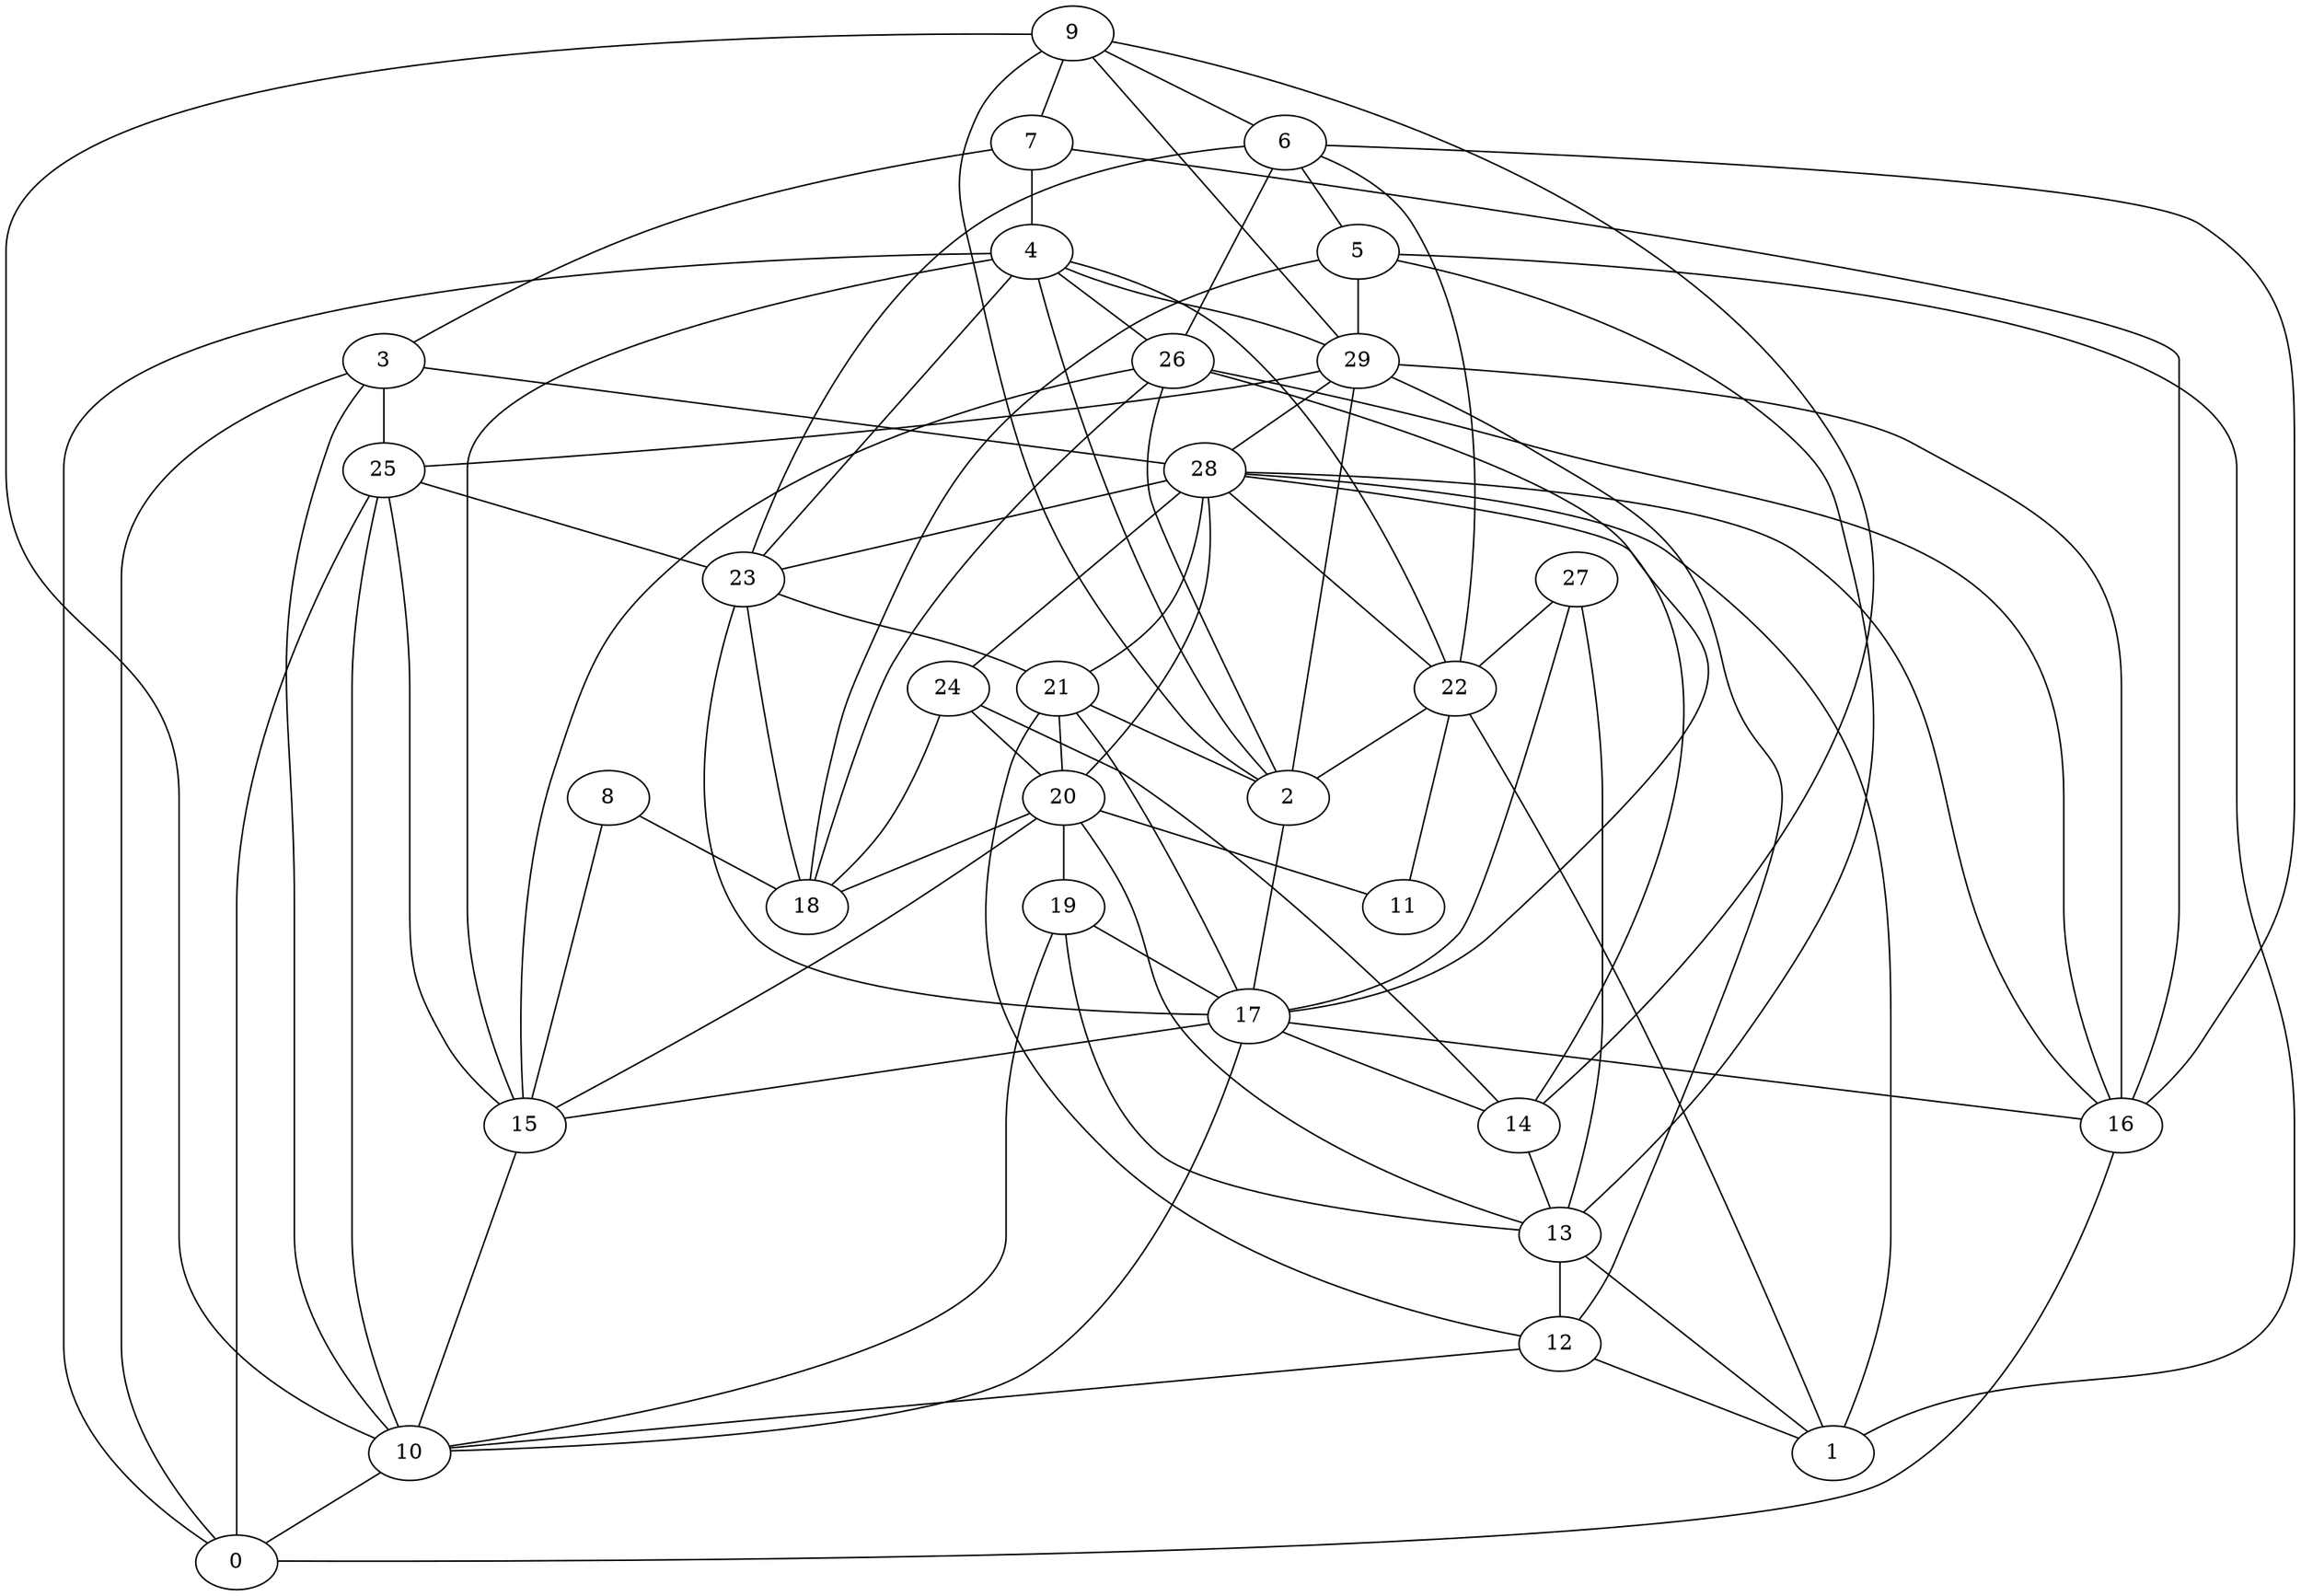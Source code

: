 digraph GG_graph {

subgraph G_graph {
edge [color = black]
"26" -> "2" [dir = none]
"28" -> "14" [dir = none]
"28" -> "16" [dir = none]
"28" -> "1" [dir = none]
"28" -> "24" [dir = none]
"28" -> "21" [dir = none]
"19" -> "17" [dir = none]
"16" -> "0" [dir = none]
"6" -> "22" [dir = none]
"6" -> "16" [dir = none]
"3" -> "10" [dir = none]
"3" -> "28" [dir = none]
"7" -> "3" [dir = none]
"27" -> "17" [dir = none]
"29" -> "28" [dir = none]
"15" -> "10" [dir = none]
"13" -> "12" [dir = none]
"20" -> "11" [dir = none]
"23" -> "21" [dir = none]
"21" -> "12" [dir = none]
"21" -> "20" [dir = none]
"5" -> "18" [dir = none]
"5" -> "29" [dir = none]
"17" -> "14" [dir = none]
"9" -> "14" [dir = none]
"8" -> "15" [dir = none]
"4" -> "2" [dir = none]
"4" -> "15" [dir = none]
"25" -> "23" [dir = none]
"27" -> "22" [dir = none]
"26" -> "17" [dir = none]
"5" -> "13" [dir = none]
"29" -> "25" [dir = none]
"24" -> "20" [dir = none]
"10" -> "0" [dir = none]
"9" -> "2" [dir = none]
"27" -> "13" [dir = none]
"12" -> "1" [dir = none]
"22" -> "1" [dir = none]
"7" -> "16" [dir = none]
"29" -> "16" [dir = none]
"6" -> "26" [dir = none]
"25" -> "10" [dir = none]
"20" -> "13" [dir = none]
"19" -> "10" [dir = none]
"9" -> "29" [dir = none]
"23" -> "17" [dir = none]
"21" -> "2" [dir = none]
"6" -> "5" [dir = none]
"24" -> "14" [dir = none]
"9" -> "7" [dir = none]
"17" -> "16" [dir = none]
"7" -> "4" [dir = none]
"26" -> "18" [dir = none]
"29" -> "2" [dir = none]
"17" -> "15" [dir = none]
"9" -> "10" [dir = none]
"25" -> "15" [dir = none]
"4" -> "23" [dir = none]
"23" -> "18" [dir = none]
"20" -> "18" [dir = none]
"28" -> "23" [dir = none]
"4" -> "0" [dir = none]
"17" -> "10" [dir = none]
"20" -> "15" [dir = none]
"12" -> "10" [dir = none]
"2" -> "17" [dir = none]
"4" -> "26" [dir = none]
"26" -> "16" [dir = none]
"4" -> "22" [dir = none]
"21" -> "17" [dir = none]
"14" -> "13" [dir = none]
"22" -> "2" [dir = none]
"28" -> "22" [dir = none]
"3" -> "0" [dir = none]
"6" -> "23" [dir = none]
"24" -> "18" [dir = none]
"29" -> "12" [dir = none]
"25" -> "0" [dir = none]
"13" -> "1" [dir = none]
"22" -> "11" [dir = none]
"3" -> "25" [dir = none]
"4" -> "29" [dir = none]
"8" -> "18" [dir = none]
"28" -> "20" [dir = none]
"19" -> "13" [dir = none]
"9" -> "6" [dir = none]
"5" -> "1" [dir = none]
"26" -> "15" [dir = none]
"20" -> "19" [dir = none]
}

}
